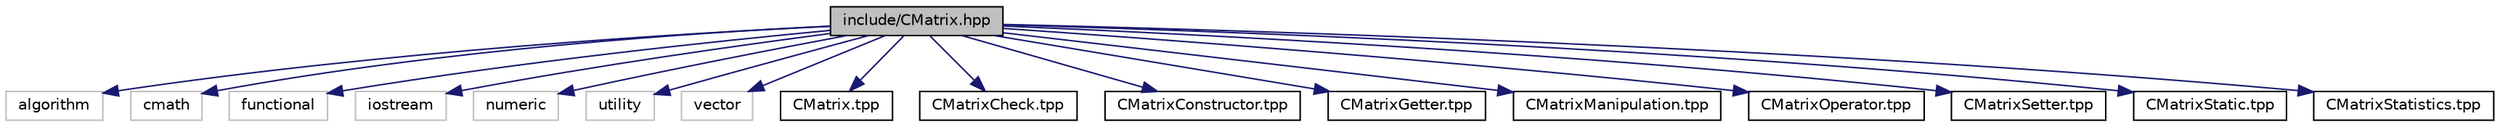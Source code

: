 digraph "include/CMatrix.hpp"
{
 // LATEX_PDF_SIZE
  edge [fontname="Helvetica",fontsize="10",labelfontname="Helvetica",labelfontsize="10"];
  node [fontname="Helvetica",fontsize="10",shape=record];
  Node1 [label="include/CMatrix.hpp",height=0.2,width=0.4,color="black", fillcolor="grey75", style="filled", fontcolor="black",tooltip="File containing the main template class of the 'cmatrix' library."];
  Node1 -> Node2 [color="midnightblue",fontsize="10",style="solid",fontname="Helvetica"];
  Node2 [label="algorithm",height=0.2,width=0.4,color="grey75", fillcolor="white", style="filled",tooltip=" "];
  Node1 -> Node3 [color="midnightblue",fontsize="10",style="solid",fontname="Helvetica"];
  Node3 [label="cmath",height=0.2,width=0.4,color="grey75", fillcolor="white", style="filled",tooltip=" "];
  Node1 -> Node4 [color="midnightblue",fontsize="10",style="solid",fontname="Helvetica"];
  Node4 [label="functional",height=0.2,width=0.4,color="grey75", fillcolor="white", style="filled",tooltip=" "];
  Node1 -> Node5 [color="midnightblue",fontsize="10",style="solid",fontname="Helvetica"];
  Node5 [label="iostream",height=0.2,width=0.4,color="grey75", fillcolor="white", style="filled",tooltip=" "];
  Node1 -> Node6 [color="midnightblue",fontsize="10",style="solid",fontname="Helvetica"];
  Node6 [label="numeric",height=0.2,width=0.4,color="grey75", fillcolor="white", style="filled",tooltip=" "];
  Node1 -> Node7 [color="midnightblue",fontsize="10",style="solid",fontname="Helvetica"];
  Node7 [label="utility",height=0.2,width=0.4,color="grey75", fillcolor="white", style="filled",tooltip=" "];
  Node1 -> Node8 [color="midnightblue",fontsize="10",style="solid",fontname="Helvetica"];
  Node8 [label="vector",height=0.2,width=0.4,color="grey75", fillcolor="white", style="filled",tooltip=" "];
  Node1 -> Node9 [color="midnightblue",fontsize="10",style="solid",fontname="Helvetica"];
  Node9 [label="CMatrix.tpp",height=0.2,width=0.4,color="black", fillcolor="white", style="filled",URL="$CMatrix_8tpp.html",tooltip="This file contains the implementation of general methods of the class."];
  Node1 -> Node10 [color="midnightblue",fontsize="10",style="solid",fontname="Helvetica"];
  Node10 [label="CMatrixCheck.tpp",height=0.2,width=0.4,color="black", fillcolor="white", style="filled",URL="$CMatrixCheck_8tpp.html",tooltip="This file contains the implementation of methods to verify matrix conditions and perform checks befor..."];
  Node1 -> Node11 [color="midnightblue",fontsize="10",style="solid",fontname="Helvetica"];
  Node11 [label="CMatrixConstructor.tpp",height=0.2,width=0.4,color="black", fillcolor="white", style="filled",URL="$CMatrixConstructor_8tpp.html",tooltip="This file contains the implementation of constructors and destructors."];
  Node1 -> Node12 [color="midnightblue",fontsize="10",style="solid",fontname="Helvetica"];
  Node12 [label="CMatrixGetter.tpp",height=0.2,width=0.4,color="black", fillcolor="white", style="filled",URL="$CMatrixGetter_8tpp.html",tooltip="This file contains the implementation of methods to retrieve information from the matrix and get its ..."];
  Node1 -> Node13 [color="midnightblue",fontsize="10",style="solid",fontname="Helvetica"];
  Node13 [label="CMatrixManipulation.tpp",height=0.2,width=0.4,color="black", fillcolor="white", style="filled",URL="$CMatrixManipulation_8tpp.html",tooltip="This file contains the implementation of methods to find elements and to perform manipulations on the..."];
  Node1 -> Node14 [color="midnightblue",fontsize="10",style="solid",fontname="Helvetica"];
  Node14 [label="CMatrixOperator.tpp",height=0.2,width=0.4,color="black", fillcolor="white", style="filled",URL="$CMatrixOperator_8tpp.html",tooltip="This file contains the implementation of operators."];
  Node1 -> Node15 [color="midnightblue",fontsize="10",style="solid",fontname="Helvetica"];
  Node15 [label="CMatrixSetter.tpp",height=0.2,width=0.4,color="black", fillcolor="white", style="filled",URL="$CMatrixSetter_8tpp.html",tooltip="This file contains the implementation of methods to set values in the matrix."];
  Node1 -> Node16 [color="midnightblue",fontsize="10",style="solid",fontname="Helvetica"];
  Node16 [label="CMatrixStatic.tpp",height=0.2,width=0.4,color="black", fillcolor="white", style="filled",URL="$CMatrixStatic_8tpp.html",tooltip="This file contains the implementation of static methods of the class."];
  Node1 -> Node17 [color="midnightblue",fontsize="10",style="solid",fontname="Helvetica"];
  Node17 [label="CMatrixStatistics.tpp",height=0.2,width=0.4,color="black", fillcolor="white", style="filled",URL="$CMatrixStatistics_8tpp.html",tooltip="This file contains the implementation of methods to perform statistical operations on the matrix."];
}
